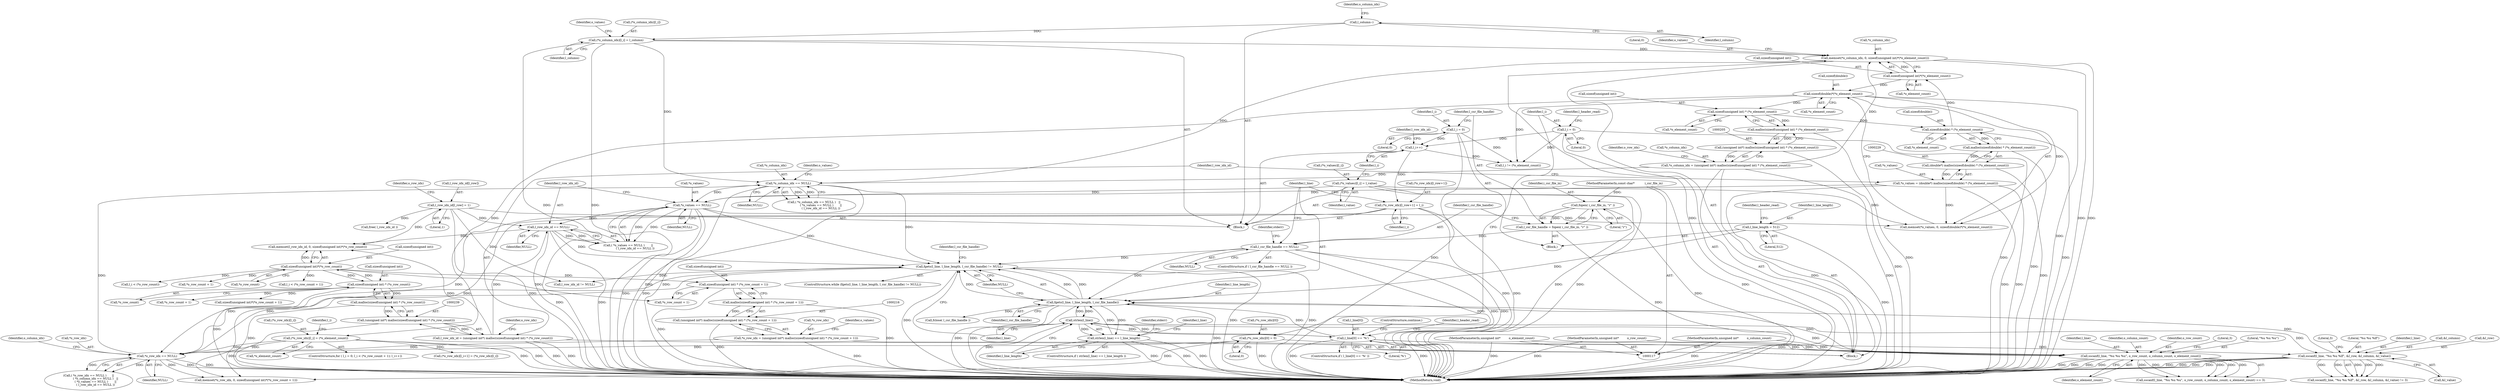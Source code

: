 digraph "1_libxsmm_151481489192e6d1997f8bde52c5c425ea41741d@API" {
"1000281" [label="(Call,memset(*o_column_idx, 0, sizeof(unsigned int)*(*o_element_count)))"];
"1000253" [label="(Call,*o_column_idx == NULL)"];
"1000370" [label="(Call,(*o_column_idx)[l_i] = l_column)"];
"1000368" [label="(Call,l_column--)"];
"1000201" [label="(Call,*o_column_idx = (unsigned int*) malloc(sizeof(unsigned int) * (*o_element_count)))"];
"1000204" [label="(Call,(unsigned int*) malloc(sizeof(unsigned int) * (*o_element_count)))"];
"1000206" [label="(Call,malloc(sizeof(unsigned int) * (*o_element_count)))"];
"1000207" [label="(Call,sizeof(unsigned int) * (*o_element_count))"];
"1000294" [label="(Call,sizeof(double)*(*o_element_count))"];
"1000285" [label="(Call,sizeof(unsigned int)*(*o_element_count))"];
"1000231" [label="(Call,sizeof(double) * (*o_element_count))"];
"1000248" [label="(Call,*o_row_idx == NULL)"];
"1000326" [label="(Call,(*o_row_idx)[0] = 0)"];
"1000319" [label="(Call,(*o_row_idx)[l_i] = (*o_element_count))"];
"1000389" [label="(Call,(*o_row_idx)[l_row+1] = l_i)"];
"1000382" [label="(Call,l_i++)"];
"1000141" [label="(Call,l_i = 0)"];
"1000332" [label="(Call,l_i = 0)"];
"1000212" [label="(Call,*o_row_idx = (unsigned int*) malloc(sizeof(unsigned int) * (*o_row_count + 1)))"];
"1000215" [label="(Call,(unsigned int*) malloc(sizeof(unsigned int) * (*o_row_count + 1)))"];
"1000217" [label="(Call,malloc(sizeof(unsigned int) * (*o_row_count + 1)))"];
"1000218" [label="(Call,sizeof(unsigned int) * (*o_row_count + 1))"];
"1000302" [label="(Call,sizeof(unsigned int)*(*o_row_count))"];
"1000241" [label="(Call,sizeof(unsigned int) * (*o_row_count))"];
"1000159" [label="(Call,fgets(l_line, l_line_length, l_csr_file_handle) != NULL)"];
"1000160" [label="(Call,fgets(l_line, l_line_length, l_csr_file_handle))"];
"1000177" [label="(Call,l_line[0] == '%')"];
"1000168" [label="(Call,strlen(l_line))"];
"1000193" [label="(Call,sscanf(l_line, \"%u %u %u\", o_row_count, o_column_count, o_element_count))"];
"1000122" [label="(MethodParameterIn,unsigned int*         o_row_count)"];
"1000123" [label="(MethodParameterIn,unsigned int*         o_column_count)"];
"1000124" [label="(MethodParameterIn,unsigned int*         o_element_count)"];
"1000351" [label="(Call,sscanf(l_line, \"%u %u %lf\", &l_row, &l_column, &l_value))"];
"1000128" [label="(Call,l_line_length = 512)"];
"1000167" [label="(Call,strlen(l_line) == l_line_length)"];
"1000150" [label="(Call,l_csr_file_handle == NULL)"];
"1000144" [label="(Call,l_csr_file_handle = fopen( i_csr_file_in, \"r\" ))"];
"1000146" [label="(Call,fopen( i_csr_file_in, \"r\" ))"];
"1000118" [label="(MethodParameterIn,const char*           i_csr_file_in)"];
"1000262" [label="(Call,l_row_idx_id == NULL)"];
"1000236" [label="(Call,l_row_idx_id = (unsigned int*) malloc(sizeof(unsigned int) * (*o_row_count)))"];
"1000238" [label="(Call,(unsigned int*) malloc(sizeof(unsigned int) * (*o_row_count)))"];
"1000240" [label="(Call,malloc(sizeof(unsigned int) * (*o_row_count)))"];
"1000384" [label="(Call,l_row_idx_id[l_row] = 1)"];
"1000258" [label="(Call,*o_values == NULL)"];
"1000376" [label="(Call,(*o_values)[l_i] = l_value)"];
"1000225" [label="(Call,*o_values = (double*) malloc(sizeof(double) * (*o_element_count)))"];
"1000228" [label="(Call,(double*) malloc(sizeof(double) * (*o_element_count)))"];
"1000230" [label="(Call,malloc(sizeof(double) * (*o_element_count)))"];
"1000193" [label="(Call,sscanf(l_line, \"%u %u %u\", o_row_count, o_column_count, o_element_count))"];
"1000160" [label="(Call,fgets(l_line, l_line_length, l_csr_file_handle))"];
"1000173" [label="(Identifier,stderr)"];
"1000345" [label="(Block,)"];
"1000295" [label="(Call,sizeof(double))"];
"1000377" [label="(Call,(*o_values)[l_i])"];
"1000195" [label="(Literal,\"%u %u %u\")"];
"1000320" [label="(Call,(*o_row_idx)[l_i])"];
"1000396" [label="(Identifier,l_i)"];
"1000200" [label="(Block,)"];
"1000242" [label="(Call,sizeof(unsigned int))"];
"1000318" [label="(Identifier,l_i)"];
"1000128" [label="(Call,l_line_length = 512)"];
"1000307" [label="(ControlStructure,for ( l_i = 0; l_i < (*o_row_count + 1); l_i++))"];
"1000149" [label="(ControlStructure,if ( l_csr_file_handle == NULL ))"];
"1000258" [label="(Call,*o_values == NULL)"];
"1000332" [label="(Call,l_i = 0)"];
"1000439" [label="(Call,l_row_idx_id != NULL)"];
"1000226" [label="(Call,*o_values)"];
"1000225" [label="(Call,*o_values = (double*) malloc(sizeof(double) * (*o_element_count)))"];
"1000382" [label="(Call,l_i++)"];
"1000214" [label="(Identifier,o_row_idx)"];
"1000169" [label="(Identifier,l_line)"];
"1000356" [label="(Call,&l_column)"];
"1000397" [label="(Call,fclose( l_csr_file_handle ))"];
"1000238" [label="(Call,(unsigned int*) malloc(sizeof(unsigned int) * (*o_row_count)))"];
"1000354" [label="(Call,&l_row)"];
"1000333" [label="(Identifier,l_i)"];
"1000392" [label="(Identifier,o_row_idx)"];
"1000206" [label="(Call,malloc(sizeof(unsigned int) * (*o_element_count)))"];
"1000413" [label="(Call,l_i < (*o_row_count))"];
"1000159" [label="(Call,fgets(l_line, l_line_length, l_csr_file_handle) != NULL)"];
"1000215" [label="(Call,(unsigned int*) malloc(sizeof(unsigned int) * (*o_row_count + 1)))"];
"1000122" [label="(MethodParameterIn,unsigned int*         o_row_count)"];
"1000384" [label="(Call,l_row_idx_id[l_row] = 1)"];
"1000208" [label="(Call,sizeof(unsigned int))"];
"1000231" [label="(Call,sizeof(double) * (*o_element_count))"];
"1000194" [label="(Identifier,l_line)"];
"1000270" [label="(Call,memset(*o_row_idx, 0, sizeof(unsigned int)*(*o_row_count + 1)))"];
"1000236" [label="(Call,l_row_idx_id = (unsigned int*) malloc(sizeof(unsigned int) * (*o_row_count)))"];
"1000388" [label="(Literal,1)"];
"1000253" [label="(Call,*o_column_idx == NULL)"];
"1000302" [label="(Call,sizeof(unsigned int)*(*o_row_count))"];
"1000251" [label="(Identifier,NULL)"];
"1000152" [label="(Identifier,NULL)"];
"1000130" [label="(Literal,512)"];
"1000360" [label="(Literal,3)"];
"1000264" [label="(Identifier,NULL)"];
"1000370" [label="(Call,(*o_column_idx)[l_i] = l_column)"];
"1000217" [label="(Call,malloc(sizeof(unsigned int) * (*o_row_count + 1)))"];
"1000262" [label="(Call,l_row_idx_id == NULL)"];
"1000148" [label="(Literal,\"r\")"];
"1000381" [label="(Identifier,l_value)"];
"1000256" [label="(Identifier,NULL)"];
"1000443" [label="(Call,free( l_row_idx_id ))"];
"1000286" [label="(Call,sizeof(unsigned int))"];
"1000188" [label="(Identifier,l_header_read)"];
"1000383" [label="(Identifier,l_i)"];
"1000213" [label="(Call,*o_row_idx)"];
"1000375" [label="(Identifier,l_column)"];
"1000284" [label="(Literal,0)"];
"1000134" [label="(Identifier,l_header_read)"];
"1000197" [label="(Identifier,o_column_count)"];
"1000201" [label="(Call,*o_column_idx = (unsigned int*) malloc(sizeof(unsigned int) * (*o_element_count)))"];
"1000353" [label="(Literal,\"%u %u %lf\")"];
"1000385" [label="(Call,l_row_idx_id[l_row])"];
"1000334" [label="(Literal,0)"];
"1000303" [label="(Call,sizeof(unsigned int))"];
"1000145" [label="(Identifier,l_csr_file_handle)"];
"1000285" [label="(Call,sizeof(unsigned int)*(*o_element_count))"];
"1000178" [label="(Call,l_line[0])"];
"1000257" [label="(Call,( *o_values == NULL )       ||\n               ( l_row_idx_id == NULL ))"];
"1000368" [label="(Call,l_column--)"];
"1000161" [label="(Identifier,l_line)"];
"1000250" [label="(Identifier,o_row_idx)"];
"1000249" [label="(Call,*o_row_idx)"];
"1000212" [label="(Call,*o_row_idx = (unsigned int*) malloc(sizeof(unsigned int) * (*o_row_count + 1)))"];
"1000352" [label="(Identifier,l_line)"];
"1000141" [label="(Call,l_i = 0)"];
"1000313" [label="(Call,*o_row_count + 1)"];
"1000400" [label="(Call,l_i != (*o_element_count))"];
"1000281" [label="(Call,memset(*o_column_idx, 0, sizeof(unsigned int)*(*o_element_count)))"];
"1000230" [label="(Call,malloc(sizeof(double) * (*o_element_count)))"];
"1000218" [label="(Call,sizeof(unsigned int) * (*o_row_count + 1))"];
"1000327" [label="(Call,(*o_row_idx)[0])"];
"1000221" [label="(Call,*o_row_count + 1)"];
"1000192" [label="(Call,sscanf(l_line, \"%u %u %u\", o_row_count, o_column_count, o_element_count) == 3)"];
"1000124" [label="(MethodParameterIn,unsigned int*         o_element_count)"];
"1000151" [label="(Identifier,l_csr_file_handle)"];
"1000177" [label="(Call,l_line[0] == '%')"];
"1000319" [label="(Call,(*o_row_idx)[l_i] = (*o_element_count))"];
"1000255" [label="(Identifier,o_column_idx)"];
"1000260" [label="(Identifier,o_values)"];
"1000244" [label="(Call,*o_row_count)"];
"1000277" [label="(Call,*o_row_count + 1)"];
"1000123" [label="(MethodParameterIn,unsigned int*         o_column_count)"];
"1000241" [label="(Call,sizeof(unsigned int) * (*o_row_count))"];
"1000210" [label="(Call,*o_element_count)"];
"1000445" [label="(MethodReturn,void)"];
"1000219" [label="(Call,sizeof(unsigned int))"];
"1000274" [label="(Call,sizeof(unsigned int)*(*o_row_count + 1))"];
"1000207" [label="(Call,sizeof(unsigned int) * (*o_element_count))"];
"1000232" [label="(Call,sizeof(double))"];
"1000427" [label="(Call,(*o_row_idx)[l_i+1] = (*o_row_idx)[l_i])"];
"1000162" [label="(Identifier,l_line_length)"];
"1000202" [label="(Call,*o_column_idx)"];
"1000369" [label="(Identifier,l_column)"];
"1000305" [label="(Call,*o_row_count)"];
"1000379" [label="(Identifier,o_values)"];
"1000371" [label="(Call,(*o_column_idx)[l_i])"];
"1000150" [label="(Call,l_csr_file_handle == NULL)"];
"1000350" [label="(Call,sscanf(l_line, \"%u %u %lf\", &l_row, &l_column, &l_value) != 3)"];
"1000125" [label="(Block,)"];
"1000373" [label="(Identifier,o_column_idx)"];
"1000143" [label="(Literal,0)"];
"1000290" [label="(Call,memset(*o_values, 0, sizeof(double)*(*o_element_count)))"];
"1000144" [label="(Call,l_csr_file_handle = fopen( i_csr_file_in, \"r\" ))"];
"1000390" [label="(Call,(*o_row_idx)[l_row+1])"];
"1000351" [label="(Call,sscanf(l_line, \"%u %u %lf\", &l_row, &l_column, &l_value))"];
"1000204" [label="(Call,(unsigned int*) malloc(sizeof(unsigned int) * (*o_element_count)))"];
"1000167" [label="(Call,strlen(l_line) == l_line_length)"];
"1000183" [label="(ControlStructure,continue;)"];
"1000198" [label="(Identifier,o_element_count)"];
"1000247" [label="(Call,( *o_row_idx == NULL )      ||\n               ( *o_column_idx == NULL )   ||\n               ( *o_values == NULL )       ||\n               ( l_row_idx_id == NULL ))"];
"1000234" [label="(Call,*o_element_count)"];
"1000179" [label="(Identifier,l_line)"];
"1000294" [label="(Call,sizeof(double)*(*o_element_count))"];
"1000163" [label="(Identifier,l_csr_file_handle)"];
"1000248" [label="(Call,*o_row_idx == NULL)"];
"1000263" [label="(Identifier,l_row_idx_id)"];
"1000292" [label="(Identifier,o_values)"];
"1000240" [label="(Call,malloc(sizeof(unsigned int) * (*o_row_count)))"];
"1000170" [label="(Identifier,l_line_length)"];
"1000168" [label="(Call,strlen(l_line))"];
"1000326" [label="(Call,(*o_row_idx)[0] = 0)"];
"1000324" [label="(Call,*o_element_count)"];
"1000158" [label="(ControlStructure,while (fgets(l_line, l_line_length, l_csr_file_handle) != NULL))"];
"1000376" [label="(Call,(*o_values)[l_i] = l_value)"];
"1000254" [label="(Call,*o_column_idx)"];
"1000336" [label="(Identifier,l_header_read)"];
"1000297" [label="(Call,*o_element_count)"];
"1000282" [label="(Call,*o_column_idx)"];
"1000196" [label="(Identifier,o_row_count)"];
"1000118" [label="(MethodParameterIn,const char*           i_csr_file_in)"];
"1000199" [label="(Literal,3)"];
"1000331" [label="(Literal,0)"];
"1000228" [label="(Call,(double*) malloc(sizeof(double) * (*o_element_count)))"];
"1000142" [label="(Identifier,l_i)"];
"1000176" [label="(ControlStructure,if ( l_line[0] == '%' ))"];
"1000398" [label="(Identifier,l_csr_file_handle)"];
"1000261" [label="(Identifier,NULL)"];
"1000386" [label="(Identifier,l_row_idx_id)"];
"1000252" [label="(Call,( *o_column_idx == NULL )   ||\n               ( *o_values == NULL )       ||\n               ( l_row_idx_id == NULL ))"];
"1000129" [label="(Identifier,l_line_length)"];
"1000227" [label="(Identifier,o_values)"];
"1000299" [label="(Call,memset(l_row_idx_id, 0, sizeof(unsigned int)*(*o_row_count)))"];
"1000311" [label="(Call,l_i < (*o_row_count + 1))"];
"1000146" [label="(Call,fopen( i_csr_file_in, \"r\" ))"];
"1000237" [label="(Identifier,l_row_idx_id)"];
"1000259" [label="(Call,*o_values)"];
"1000181" [label="(Literal,'%')"];
"1000147" [label="(Identifier,i_csr_file_in)"];
"1000288" [label="(Call,*o_element_count)"];
"1000358" [label="(Call,&l_value)"];
"1000155" [label="(Identifier,stderr)"];
"1000389" [label="(Call,(*o_row_idx)[l_row+1] = l_i)"];
"1000166" [label="(ControlStructure,if ( strlen(l_line) == l_line_length ))"];
"1000164" [label="(Identifier,NULL)"];
"1000281" -> "1000200"  [label="AST: "];
"1000281" -> "1000285"  [label="CFG: "];
"1000282" -> "1000281"  [label="AST: "];
"1000284" -> "1000281"  [label="AST: "];
"1000285" -> "1000281"  [label="AST: "];
"1000292" -> "1000281"  [label="CFG: "];
"1000281" -> "1000445"  [label="DDG: "];
"1000281" -> "1000445"  [label="DDG: "];
"1000281" -> "1000445"  [label="DDG: "];
"1000253" -> "1000281"  [label="DDG: "];
"1000370" -> "1000281"  [label="DDG: "];
"1000201" -> "1000281"  [label="DDG: "];
"1000285" -> "1000281"  [label="DDG: "];
"1000253" -> "1000252"  [label="AST: "];
"1000253" -> "1000256"  [label="CFG: "];
"1000254" -> "1000253"  [label="AST: "];
"1000256" -> "1000253"  [label="AST: "];
"1000260" -> "1000253"  [label="CFG: "];
"1000252" -> "1000253"  [label="CFG: "];
"1000253" -> "1000445"  [label="DDG: "];
"1000253" -> "1000445"  [label="DDG: "];
"1000253" -> "1000159"  [label="DDG: "];
"1000253" -> "1000252"  [label="DDG: "];
"1000253" -> "1000252"  [label="DDG: "];
"1000370" -> "1000253"  [label="DDG: "];
"1000201" -> "1000253"  [label="DDG: "];
"1000248" -> "1000253"  [label="DDG: "];
"1000253" -> "1000258"  [label="DDG: "];
"1000370" -> "1000345"  [label="AST: "];
"1000370" -> "1000375"  [label="CFG: "];
"1000371" -> "1000370"  [label="AST: "];
"1000375" -> "1000370"  [label="AST: "];
"1000379" -> "1000370"  [label="CFG: "];
"1000370" -> "1000445"  [label="DDG: "];
"1000370" -> "1000445"  [label="DDG: "];
"1000368" -> "1000370"  [label="DDG: "];
"1000368" -> "1000345"  [label="AST: "];
"1000368" -> "1000369"  [label="CFG: "];
"1000369" -> "1000368"  [label="AST: "];
"1000373" -> "1000368"  [label="CFG: "];
"1000201" -> "1000200"  [label="AST: "];
"1000201" -> "1000204"  [label="CFG: "];
"1000202" -> "1000201"  [label="AST: "];
"1000204" -> "1000201"  [label="AST: "];
"1000214" -> "1000201"  [label="CFG: "];
"1000201" -> "1000445"  [label="DDG: "];
"1000201" -> "1000445"  [label="DDG: "];
"1000204" -> "1000201"  [label="DDG: "];
"1000204" -> "1000206"  [label="CFG: "];
"1000205" -> "1000204"  [label="AST: "];
"1000206" -> "1000204"  [label="AST: "];
"1000204" -> "1000445"  [label="DDG: "];
"1000206" -> "1000204"  [label="DDG: "];
"1000206" -> "1000207"  [label="CFG: "];
"1000207" -> "1000206"  [label="AST: "];
"1000206" -> "1000445"  [label="DDG: "];
"1000207" -> "1000206"  [label="DDG: "];
"1000207" -> "1000210"  [label="CFG: "];
"1000208" -> "1000207"  [label="AST: "];
"1000210" -> "1000207"  [label="AST: "];
"1000294" -> "1000207"  [label="DDG: "];
"1000207" -> "1000231"  [label="DDG: "];
"1000294" -> "1000290"  [label="AST: "];
"1000294" -> "1000297"  [label="CFG: "];
"1000295" -> "1000294"  [label="AST: "];
"1000297" -> "1000294"  [label="AST: "];
"1000290" -> "1000294"  [label="CFG: "];
"1000294" -> "1000445"  [label="DDG: "];
"1000294" -> "1000290"  [label="DDG: "];
"1000285" -> "1000294"  [label="DDG: "];
"1000294" -> "1000319"  [label="DDG: "];
"1000294" -> "1000400"  [label="DDG: "];
"1000285" -> "1000288"  [label="CFG: "];
"1000286" -> "1000285"  [label="AST: "];
"1000288" -> "1000285"  [label="AST: "];
"1000231" -> "1000285"  [label="DDG: "];
"1000231" -> "1000230"  [label="AST: "];
"1000231" -> "1000234"  [label="CFG: "];
"1000232" -> "1000231"  [label="AST: "];
"1000234" -> "1000231"  [label="AST: "];
"1000230" -> "1000231"  [label="CFG: "];
"1000231" -> "1000445"  [label="DDG: "];
"1000231" -> "1000230"  [label="DDG: "];
"1000248" -> "1000247"  [label="AST: "];
"1000248" -> "1000251"  [label="CFG: "];
"1000249" -> "1000248"  [label="AST: "];
"1000251" -> "1000248"  [label="AST: "];
"1000255" -> "1000248"  [label="CFG: "];
"1000247" -> "1000248"  [label="CFG: "];
"1000248" -> "1000445"  [label="DDG: "];
"1000248" -> "1000445"  [label="DDG: "];
"1000248" -> "1000159"  [label="DDG: "];
"1000248" -> "1000247"  [label="DDG: "];
"1000248" -> "1000247"  [label="DDG: "];
"1000326" -> "1000248"  [label="DDG: "];
"1000319" -> "1000248"  [label="DDG: "];
"1000389" -> "1000248"  [label="DDG: "];
"1000212" -> "1000248"  [label="DDG: "];
"1000159" -> "1000248"  [label="DDG: "];
"1000248" -> "1000270"  [label="DDG: "];
"1000326" -> "1000200"  [label="AST: "];
"1000326" -> "1000331"  [label="CFG: "];
"1000327" -> "1000326"  [label="AST: "];
"1000331" -> "1000326"  [label="AST: "];
"1000333" -> "1000326"  [label="CFG: "];
"1000326" -> "1000445"  [label="DDG: "];
"1000326" -> "1000270"  [label="DDG: "];
"1000319" -> "1000307"  [label="AST: "];
"1000319" -> "1000324"  [label="CFG: "];
"1000320" -> "1000319"  [label="AST: "];
"1000324" -> "1000319"  [label="AST: "];
"1000318" -> "1000319"  [label="CFG: "];
"1000319" -> "1000445"  [label="DDG: "];
"1000319" -> "1000445"  [label="DDG: "];
"1000319" -> "1000270"  [label="DDG: "];
"1000319" -> "1000427"  [label="DDG: "];
"1000389" -> "1000345"  [label="AST: "];
"1000389" -> "1000396"  [label="CFG: "];
"1000390" -> "1000389"  [label="AST: "];
"1000396" -> "1000389"  [label="AST: "];
"1000161" -> "1000389"  [label="CFG: "];
"1000389" -> "1000445"  [label="DDG: "];
"1000389" -> "1000445"  [label="DDG: "];
"1000389" -> "1000270"  [label="DDG: "];
"1000382" -> "1000389"  [label="DDG: "];
"1000382" -> "1000345"  [label="AST: "];
"1000382" -> "1000383"  [label="CFG: "];
"1000383" -> "1000382"  [label="AST: "];
"1000386" -> "1000382"  [label="CFG: "];
"1000141" -> "1000382"  [label="DDG: "];
"1000332" -> "1000382"  [label="DDG: "];
"1000382" -> "1000400"  [label="DDG: "];
"1000141" -> "1000125"  [label="AST: "];
"1000141" -> "1000143"  [label="CFG: "];
"1000142" -> "1000141"  [label="AST: "];
"1000143" -> "1000141"  [label="AST: "];
"1000145" -> "1000141"  [label="CFG: "];
"1000141" -> "1000445"  [label="DDG: "];
"1000141" -> "1000400"  [label="DDG: "];
"1000332" -> "1000200"  [label="AST: "];
"1000332" -> "1000334"  [label="CFG: "];
"1000333" -> "1000332"  [label="AST: "];
"1000334" -> "1000332"  [label="AST: "];
"1000336" -> "1000332"  [label="CFG: "];
"1000332" -> "1000445"  [label="DDG: "];
"1000332" -> "1000400"  [label="DDG: "];
"1000212" -> "1000200"  [label="AST: "];
"1000212" -> "1000215"  [label="CFG: "];
"1000213" -> "1000212"  [label="AST: "];
"1000215" -> "1000212"  [label="AST: "];
"1000227" -> "1000212"  [label="CFG: "];
"1000212" -> "1000445"  [label="DDG: "];
"1000215" -> "1000212"  [label="DDG: "];
"1000215" -> "1000217"  [label="CFG: "];
"1000216" -> "1000215"  [label="AST: "];
"1000217" -> "1000215"  [label="AST: "];
"1000215" -> "1000445"  [label="DDG: "];
"1000217" -> "1000215"  [label="DDG: "];
"1000217" -> "1000218"  [label="CFG: "];
"1000218" -> "1000217"  [label="AST: "];
"1000217" -> "1000445"  [label="DDG: "];
"1000218" -> "1000217"  [label="DDG: "];
"1000218" -> "1000221"  [label="CFG: "];
"1000219" -> "1000218"  [label="AST: "];
"1000221" -> "1000218"  [label="AST: "];
"1000218" -> "1000445"  [label="DDG: "];
"1000302" -> "1000218"  [label="DDG: "];
"1000302" -> "1000299"  [label="AST: "];
"1000302" -> "1000305"  [label="CFG: "];
"1000303" -> "1000302"  [label="AST: "];
"1000305" -> "1000302"  [label="AST: "];
"1000299" -> "1000302"  [label="CFG: "];
"1000302" -> "1000221"  [label="DDG: "];
"1000302" -> "1000241"  [label="DDG: "];
"1000302" -> "1000299"  [label="DDG: "];
"1000241" -> "1000302"  [label="DDG: "];
"1000302" -> "1000311"  [label="DDG: "];
"1000302" -> "1000313"  [label="DDG: "];
"1000302" -> "1000413"  [label="DDG: "];
"1000241" -> "1000240"  [label="AST: "];
"1000241" -> "1000244"  [label="CFG: "];
"1000242" -> "1000241"  [label="AST: "];
"1000244" -> "1000241"  [label="AST: "];
"1000240" -> "1000241"  [label="CFG: "];
"1000241" -> "1000445"  [label="DDG: "];
"1000241" -> "1000240"  [label="DDG: "];
"1000241" -> "1000274"  [label="DDG: "];
"1000241" -> "1000277"  [label="DDG: "];
"1000159" -> "1000158"  [label="AST: "];
"1000159" -> "1000164"  [label="CFG: "];
"1000160" -> "1000159"  [label="AST: "];
"1000164" -> "1000159"  [label="AST: "];
"1000169" -> "1000159"  [label="CFG: "];
"1000398" -> "1000159"  [label="CFG: "];
"1000159" -> "1000445"  [label="DDG: "];
"1000159" -> "1000445"  [label="DDG: "];
"1000159" -> "1000445"  [label="DDG: "];
"1000160" -> "1000159"  [label="DDG: "];
"1000160" -> "1000159"  [label="DDG: "];
"1000160" -> "1000159"  [label="DDG: "];
"1000150" -> "1000159"  [label="DDG: "];
"1000262" -> "1000159"  [label="DDG: "];
"1000258" -> "1000159"  [label="DDG: "];
"1000159" -> "1000439"  [label="DDG: "];
"1000160" -> "1000163"  [label="CFG: "];
"1000161" -> "1000160"  [label="AST: "];
"1000162" -> "1000160"  [label="AST: "];
"1000163" -> "1000160"  [label="AST: "];
"1000164" -> "1000160"  [label="CFG: "];
"1000160" -> "1000445"  [label="DDG: "];
"1000160" -> "1000445"  [label="DDG: "];
"1000160" -> "1000445"  [label="DDG: "];
"1000177" -> "1000160"  [label="DDG: "];
"1000193" -> "1000160"  [label="DDG: "];
"1000168" -> "1000160"  [label="DDG: "];
"1000351" -> "1000160"  [label="DDG: "];
"1000128" -> "1000160"  [label="DDG: "];
"1000167" -> "1000160"  [label="DDG: "];
"1000150" -> "1000160"  [label="DDG: "];
"1000160" -> "1000168"  [label="DDG: "];
"1000160" -> "1000167"  [label="DDG: "];
"1000160" -> "1000397"  [label="DDG: "];
"1000177" -> "1000176"  [label="AST: "];
"1000177" -> "1000181"  [label="CFG: "];
"1000178" -> "1000177"  [label="AST: "];
"1000181" -> "1000177"  [label="AST: "];
"1000183" -> "1000177"  [label="CFG: "];
"1000188" -> "1000177"  [label="CFG: "];
"1000177" -> "1000445"  [label="DDG: "];
"1000177" -> "1000445"  [label="DDG: "];
"1000177" -> "1000168"  [label="DDG: "];
"1000168" -> "1000177"  [label="DDG: "];
"1000177" -> "1000193"  [label="DDG: "];
"1000177" -> "1000351"  [label="DDG: "];
"1000168" -> "1000167"  [label="AST: "];
"1000168" -> "1000169"  [label="CFG: "];
"1000169" -> "1000168"  [label="AST: "];
"1000170" -> "1000168"  [label="CFG: "];
"1000168" -> "1000445"  [label="DDG: "];
"1000168" -> "1000167"  [label="DDG: "];
"1000168" -> "1000193"  [label="DDG: "];
"1000168" -> "1000351"  [label="DDG: "];
"1000193" -> "1000192"  [label="AST: "];
"1000193" -> "1000198"  [label="CFG: "];
"1000194" -> "1000193"  [label="AST: "];
"1000195" -> "1000193"  [label="AST: "];
"1000196" -> "1000193"  [label="AST: "];
"1000197" -> "1000193"  [label="AST: "];
"1000198" -> "1000193"  [label="AST: "];
"1000199" -> "1000193"  [label="CFG: "];
"1000193" -> "1000445"  [label="DDG: "];
"1000193" -> "1000445"  [label="DDG: "];
"1000193" -> "1000445"  [label="DDG: "];
"1000193" -> "1000445"  [label="DDG: "];
"1000193" -> "1000192"  [label="DDG: "];
"1000193" -> "1000192"  [label="DDG: "];
"1000193" -> "1000192"  [label="DDG: "];
"1000193" -> "1000192"  [label="DDG: "];
"1000193" -> "1000192"  [label="DDG: "];
"1000122" -> "1000193"  [label="DDG: "];
"1000123" -> "1000193"  [label="DDG: "];
"1000124" -> "1000193"  [label="DDG: "];
"1000122" -> "1000117"  [label="AST: "];
"1000122" -> "1000445"  [label="DDG: "];
"1000123" -> "1000117"  [label="AST: "];
"1000123" -> "1000445"  [label="DDG: "];
"1000124" -> "1000117"  [label="AST: "];
"1000124" -> "1000445"  [label="DDG: "];
"1000351" -> "1000350"  [label="AST: "];
"1000351" -> "1000358"  [label="CFG: "];
"1000352" -> "1000351"  [label="AST: "];
"1000353" -> "1000351"  [label="AST: "];
"1000354" -> "1000351"  [label="AST: "];
"1000356" -> "1000351"  [label="AST: "];
"1000358" -> "1000351"  [label="AST: "];
"1000360" -> "1000351"  [label="CFG: "];
"1000351" -> "1000445"  [label="DDG: "];
"1000351" -> "1000445"  [label="DDG: "];
"1000351" -> "1000445"  [label="DDG: "];
"1000351" -> "1000445"  [label="DDG: "];
"1000351" -> "1000350"  [label="DDG: "];
"1000351" -> "1000350"  [label="DDG: "];
"1000351" -> "1000350"  [label="DDG: "];
"1000351" -> "1000350"  [label="DDG: "];
"1000351" -> "1000350"  [label="DDG: "];
"1000128" -> "1000125"  [label="AST: "];
"1000128" -> "1000130"  [label="CFG: "];
"1000129" -> "1000128"  [label="AST: "];
"1000130" -> "1000128"  [label="AST: "];
"1000134" -> "1000128"  [label="CFG: "];
"1000128" -> "1000445"  [label="DDG: "];
"1000167" -> "1000166"  [label="AST: "];
"1000167" -> "1000170"  [label="CFG: "];
"1000170" -> "1000167"  [label="AST: "];
"1000173" -> "1000167"  [label="CFG: "];
"1000179" -> "1000167"  [label="CFG: "];
"1000167" -> "1000445"  [label="DDG: "];
"1000167" -> "1000445"  [label="DDG: "];
"1000167" -> "1000445"  [label="DDG: "];
"1000150" -> "1000149"  [label="AST: "];
"1000150" -> "1000152"  [label="CFG: "];
"1000151" -> "1000150"  [label="AST: "];
"1000152" -> "1000150"  [label="AST: "];
"1000155" -> "1000150"  [label="CFG: "];
"1000161" -> "1000150"  [label="CFG: "];
"1000150" -> "1000445"  [label="DDG: "];
"1000150" -> "1000445"  [label="DDG: "];
"1000150" -> "1000445"  [label="DDG: "];
"1000144" -> "1000150"  [label="DDG: "];
"1000144" -> "1000125"  [label="AST: "];
"1000144" -> "1000146"  [label="CFG: "];
"1000145" -> "1000144"  [label="AST: "];
"1000146" -> "1000144"  [label="AST: "];
"1000151" -> "1000144"  [label="CFG: "];
"1000144" -> "1000445"  [label="DDG: "];
"1000146" -> "1000144"  [label="DDG: "];
"1000146" -> "1000144"  [label="DDG: "];
"1000146" -> "1000148"  [label="CFG: "];
"1000147" -> "1000146"  [label="AST: "];
"1000148" -> "1000146"  [label="AST: "];
"1000146" -> "1000445"  [label="DDG: "];
"1000118" -> "1000146"  [label="DDG: "];
"1000118" -> "1000117"  [label="AST: "];
"1000118" -> "1000445"  [label="DDG: "];
"1000262" -> "1000257"  [label="AST: "];
"1000262" -> "1000264"  [label="CFG: "];
"1000263" -> "1000262"  [label="AST: "];
"1000264" -> "1000262"  [label="AST: "];
"1000257" -> "1000262"  [label="CFG: "];
"1000262" -> "1000445"  [label="DDG: "];
"1000262" -> "1000445"  [label="DDG: "];
"1000262" -> "1000257"  [label="DDG: "];
"1000262" -> "1000257"  [label="DDG: "];
"1000236" -> "1000262"  [label="DDG: "];
"1000384" -> "1000262"  [label="DDG: "];
"1000258" -> "1000262"  [label="DDG: "];
"1000262" -> "1000299"  [label="DDG: "];
"1000236" -> "1000200"  [label="AST: "];
"1000236" -> "1000238"  [label="CFG: "];
"1000237" -> "1000236"  [label="AST: "];
"1000238" -> "1000236"  [label="AST: "];
"1000250" -> "1000236"  [label="CFG: "];
"1000236" -> "1000445"  [label="DDG: "];
"1000236" -> "1000445"  [label="DDG: "];
"1000238" -> "1000236"  [label="DDG: "];
"1000236" -> "1000299"  [label="DDG: "];
"1000238" -> "1000240"  [label="CFG: "];
"1000239" -> "1000238"  [label="AST: "];
"1000240" -> "1000238"  [label="AST: "];
"1000238" -> "1000445"  [label="DDG: "];
"1000240" -> "1000238"  [label="DDG: "];
"1000240" -> "1000445"  [label="DDG: "];
"1000384" -> "1000345"  [label="AST: "];
"1000384" -> "1000388"  [label="CFG: "];
"1000385" -> "1000384"  [label="AST: "];
"1000388" -> "1000384"  [label="AST: "];
"1000392" -> "1000384"  [label="CFG: "];
"1000384" -> "1000445"  [label="DDG: "];
"1000384" -> "1000299"  [label="DDG: "];
"1000384" -> "1000439"  [label="DDG: "];
"1000384" -> "1000443"  [label="DDG: "];
"1000258" -> "1000257"  [label="AST: "];
"1000258" -> "1000261"  [label="CFG: "];
"1000259" -> "1000258"  [label="AST: "];
"1000261" -> "1000258"  [label="AST: "];
"1000263" -> "1000258"  [label="CFG: "];
"1000257" -> "1000258"  [label="CFG: "];
"1000258" -> "1000445"  [label="DDG: "];
"1000258" -> "1000445"  [label="DDG: "];
"1000258" -> "1000257"  [label="DDG: "];
"1000258" -> "1000257"  [label="DDG: "];
"1000376" -> "1000258"  [label="DDG: "];
"1000225" -> "1000258"  [label="DDG: "];
"1000258" -> "1000290"  [label="DDG: "];
"1000376" -> "1000345"  [label="AST: "];
"1000376" -> "1000381"  [label="CFG: "];
"1000377" -> "1000376"  [label="AST: "];
"1000381" -> "1000376"  [label="AST: "];
"1000383" -> "1000376"  [label="CFG: "];
"1000376" -> "1000445"  [label="DDG: "];
"1000376" -> "1000445"  [label="DDG: "];
"1000376" -> "1000290"  [label="DDG: "];
"1000225" -> "1000200"  [label="AST: "];
"1000225" -> "1000228"  [label="CFG: "];
"1000226" -> "1000225"  [label="AST: "];
"1000228" -> "1000225"  [label="AST: "];
"1000237" -> "1000225"  [label="CFG: "];
"1000225" -> "1000445"  [label="DDG: "];
"1000225" -> "1000445"  [label="DDG: "];
"1000228" -> "1000225"  [label="DDG: "];
"1000225" -> "1000290"  [label="DDG: "];
"1000228" -> "1000230"  [label="CFG: "];
"1000229" -> "1000228"  [label="AST: "];
"1000230" -> "1000228"  [label="AST: "];
"1000228" -> "1000445"  [label="DDG: "];
"1000230" -> "1000228"  [label="DDG: "];
"1000230" -> "1000445"  [label="DDG: "];
}
